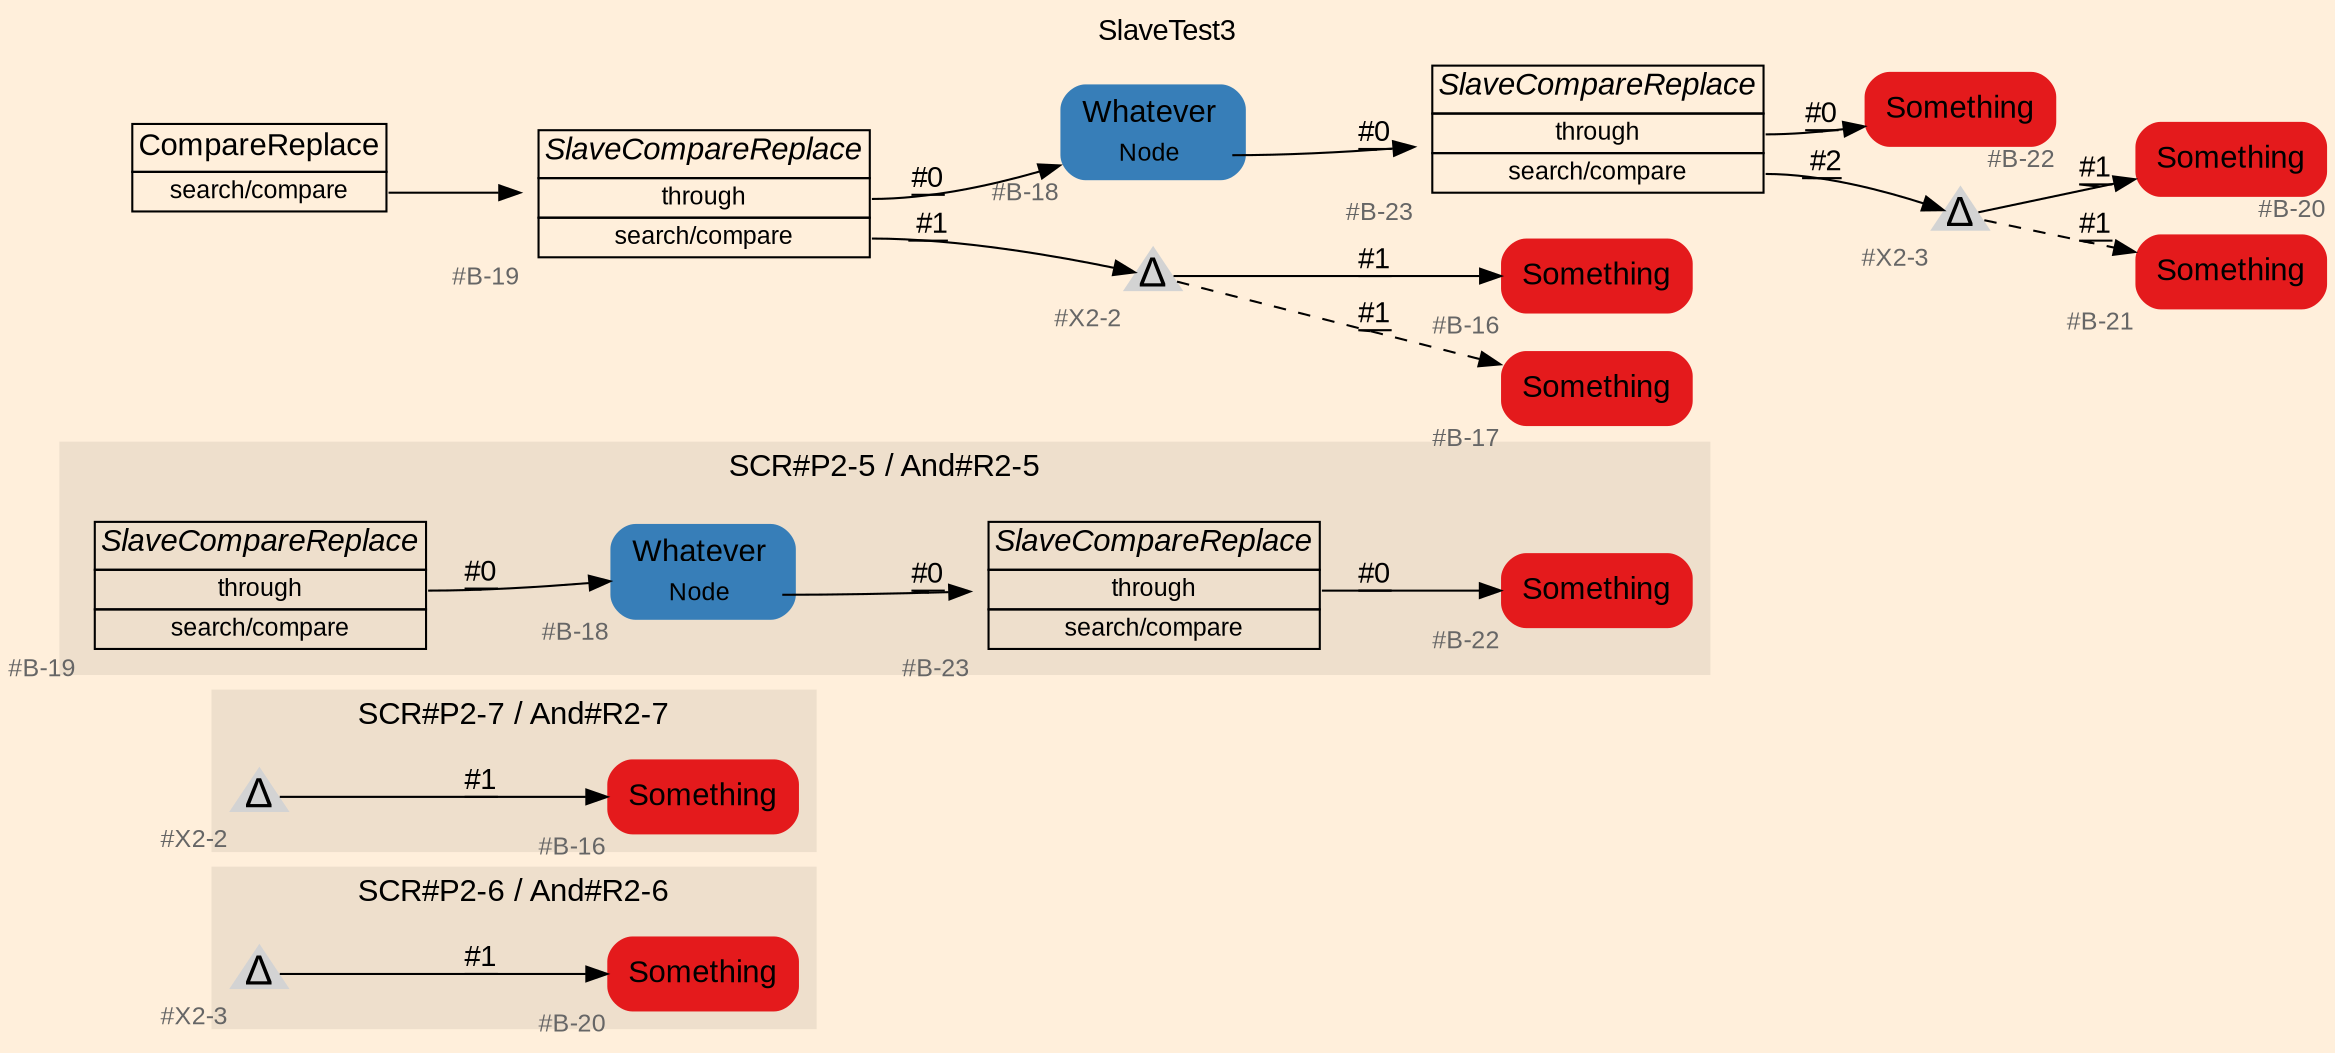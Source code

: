 digraph "SlaveTest3" {
label = "SlaveTest3"
labelloc = t
graph [
    rankdir = "LR"
    ranksep = 0.3
    bgcolor = antiquewhite1
    color = black
    fontcolor = black
    fontname = "Arial"
];
node [
    fontname = "Arial"
];
edge [
    fontname = "Arial"
];

// -------------------- figure And#R2-6 --------------------
// -------- region And#R2-6 ----------
subgraph "clusterAnd#R2-6" {
    label = "SCR#P2-6 / And#R2-6"
    style = "filled"
    color = antiquewhite2
    fontsize = "15"
    // -------- block And#R2-6/#B-20 ----------
    "And#R2-6/#B-20" [
        fillcolor = "/set19/1"
        xlabel = "#B-20"
        fontsize = "12"
        fontcolor = grey40
        shape = "plaintext"
        label = <<TABLE BORDER="0" CELLBORDER="0" CELLSPACING="0">
         <TR><TD><FONT COLOR="black" POINT-SIZE="15">Something</FONT></TD></TR>
        </TABLE>>
        style = "rounded,filled"
    ];
    
    // -------- block And#R2-6/#X2-3 ----------
    "And#R2-6/#X2-3" [
        xlabel = "#X2-3"
        fontsize = "12"
        fontcolor = grey40
        shape = "triangle"
        label = <<FONT COLOR="black" POINT-SIZE="20">Δ</FONT>>
        style = "filled"
        penwidth = 0.0
        fixedsize = true
        width = 0.4
        height = 0.4
    ];
    
}

"And#R2-6/#X2-3" -> "And#R2-6/#B-20" [
    label = "#1"
    decorate = true
    color = black
    fontcolor = black
];


// -------------------- figure And#R2-7 --------------------
// -------- region And#R2-7 ----------
subgraph "clusterAnd#R2-7" {
    label = "SCR#P2-7 / And#R2-7"
    style = "filled"
    color = antiquewhite2
    fontsize = "15"
    // -------- block And#R2-7/#B-16 ----------
    "And#R2-7/#B-16" [
        fillcolor = "/set19/1"
        xlabel = "#B-16"
        fontsize = "12"
        fontcolor = grey40
        shape = "plaintext"
        label = <<TABLE BORDER="0" CELLBORDER="0" CELLSPACING="0">
         <TR><TD><FONT COLOR="black" POINT-SIZE="15">Something</FONT></TD></TR>
        </TABLE>>
        style = "rounded,filled"
    ];
    
    // -------- block And#R2-7/#X2-2 ----------
    "And#R2-7/#X2-2" [
        xlabel = "#X2-2"
        fontsize = "12"
        fontcolor = grey40
        shape = "triangle"
        label = <<FONT COLOR="black" POINT-SIZE="20">Δ</FONT>>
        style = "filled"
        penwidth = 0.0
        fixedsize = true
        width = 0.4
        height = 0.4
    ];
    
}

"And#R2-7/#X2-2" -> "And#R2-7/#B-16" [
    label = "#1"
    decorate = true
    color = black
    fontcolor = black
];


// -------------------- figure And#R2-5 --------------------
// -------- region And#R2-5 ----------
subgraph "clusterAnd#R2-5" {
    label = "SCR#P2-5 / And#R2-5"
    style = "filled"
    color = antiquewhite2
    fontsize = "15"
    // -------- block And#R2-5/#B-23 ----------
    "And#R2-5/#B-23" [
        fillcolor = antiquewhite2
        xlabel = "#B-23"
        fontsize = "12"
        fontcolor = grey40
        shape = "plaintext"
        label = <<TABLE BORDER="0" CELLBORDER="1" CELLSPACING="0">
         <TR><TD><FONT COLOR="black" POINT-SIZE="15"><I>SlaveCompareReplace</I></FONT></TD></TR>
         <TR><TD PORT="port0"><FONT COLOR="black" POINT-SIZE="12">through</FONT></TD></TR>
         <TR><TD PORT="port1"><FONT COLOR="black" POINT-SIZE="12">search/compare</FONT></TD></TR>
        </TABLE>>
        style = "filled"
        color = black
    ];
    
    // -------- block And#R2-5/#B-22 ----------
    "And#R2-5/#B-22" [
        fillcolor = "/set19/1"
        xlabel = "#B-22"
        fontsize = "12"
        fontcolor = grey40
        shape = "plaintext"
        label = <<TABLE BORDER="0" CELLBORDER="0" CELLSPACING="0">
         <TR><TD><FONT COLOR="black" POINT-SIZE="15">Something</FONT></TD></TR>
        </TABLE>>
        style = "rounded,filled"
    ];
    
    // -------- block And#R2-5/#B-18 ----------
    "And#R2-5/#B-18" [
        fillcolor = "/set19/2"
        xlabel = "#B-18"
        fontsize = "12"
        fontcolor = grey40
        shape = "plaintext"
        label = <<TABLE BORDER="0" CELLBORDER="0" CELLSPACING="0">
         <TR><TD><FONT COLOR="black" POINT-SIZE="15">Whatever</FONT></TD></TR>
         <TR><TD><FONT COLOR="black" POINT-SIZE="12">Node</FONT></TD><TD PORT="port0"></TD></TR>
        </TABLE>>
        style = "rounded,filled"
    ];
    
    // -------- block And#R2-5/#B-19 ----------
    "And#R2-5/#B-19" [
        fillcolor = antiquewhite2
        xlabel = "#B-19"
        fontsize = "12"
        fontcolor = grey40
        shape = "plaintext"
        label = <<TABLE BORDER="0" CELLBORDER="1" CELLSPACING="0">
         <TR><TD><FONT COLOR="black" POINT-SIZE="15"><I>SlaveCompareReplace</I></FONT></TD></TR>
         <TR><TD PORT="port0"><FONT COLOR="black" POINT-SIZE="12">through</FONT></TD></TR>
         <TR><TD PORT="port1"><FONT COLOR="black" POINT-SIZE="12">search/compare</FONT></TD></TR>
        </TABLE>>
        style = "filled"
        color = black
    ];
    
}

"And#R2-5/#B-23":port0 -> "And#R2-5/#B-22" [
    label = "#0"
    decorate = true
    color = black
    fontcolor = black
];

"And#R2-5/#B-18":port0 -> "And#R2-5/#B-23" [
    label = "#0"
    decorate = true
    color = black
    fontcolor = black
];

"And#R2-5/#B-19":port0 -> "And#R2-5/#B-18" [
    label = "#0"
    decorate = true
    color = black
    fontcolor = black
];


// -------------------- transformation figure --------------------
// -------- block CR#X2-4 ----------
"CR#X2-4" [
    fillcolor = antiquewhite1
    fontsize = "12"
    fontcolor = grey40
    shape = "plaintext"
    label = <<TABLE BORDER="0" CELLBORDER="1" CELLSPACING="0">
     <TR><TD><FONT COLOR="black" POINT-SIZE="15">CompareReplace</FONT></TD></TR>
     <TR><TD PORT="port0"><FONT COLOR="black" POINT-SIZE="12">search/compare</FONT></TD></TR>
    </TABLE>>
    style = "filled"
    color = black
];

// -------- block #B-19 ----------
"#B-19" [
    fillcolor = antiquewhite1
    xlabel = "#B-19"
    fontsize = "12"
    fontcolor = grey40
    shape = "plaintext"
    label = <<TABLE BORDER="0" CELLBORDER="1" CELLSPACING="0">
     <TR><TD><FONT COLOR="black" POINT-SIZE="15"><I>SlaveCompareReplace</I></FONT></TD></TR>
     <TR><TD PORT="port0"><FONT COLOR="black" POINT-SIZE="12">through</FONT></TD></TR>
     <TR><TD PORT="port1"><FONT COLOR="black" POINT-SIZE="12">search/compare</FONT></TD></TR>
    </TABLE>>
    style = "filled"
    color = black
];

// -------- block #B-18 ----------
"#B-18" [
    fillcolor = "/set19/2"
    xlabel = "#B-18"
    fontsize = "12"
    fontcolor = grey40
    shape = "plaintext"
    label = <<TABLE BORDER="0" CELLBORDER="0" CELLSPACING="0">
     <TR><TD><FONT COLOR="black" POINT-SIZE="15">Whatever</FONT></TD></TR>
     <TR><TD><FONT COLOR="black" POINT-SIZE="12">Node</FONT></TD><TD PORT="port0"></TD></TR>
    </TABLE>>
    style = "rounded,filled"
];

// -------- block #B-23 ----------
"#B-23" [
    fillcolor = antiquewhite1
    xlabel = "#B-23"
    fontsize = "12"
    fontcolor = grey40
    shape = "plaintext"
    label = <<TABLE BORDER="0" CELLBORDER="1" CELLSPACING="0">
     <TR><TD><FONT COLOR="black" POINT-SIZE="15"><I>SlaveCompareReplace</I></FONT></TD></TR>
     <TR><TD PORT="port0"><FONT COLOR="black" POINT-SIZE="12">through</FONT></TD></TR>
     <TR><TD PORT="port1"><FONT COLOR="black" POINT-SIZE="12">search/compare</FONT></TD></TR>
    </TABLE>>
    style = "filled"
    color = black
];

// -------- block #B-22 ----------
"#B-22" [
    fillcolor = "/set19/1"
    xlabel = "#B-22"
    fontsize = "12"
    fontcolor = grey40
    shape = "plaintext"
    label = <<TABLE BORDER="0" CELLBORDER="0" CELLSPACING="0">
     <TR><TD><FONT COLOR="black" POINT-SIZE="15">Something</FONT></TD></TR>
    </TABLE>>
    style = "rounded,filled"
];

// -------- block #X2-3 ----------
"#X2-3" [
    xlabel = "#X2-3"
    fontsize = "12"
    fontcolor = grey40
    shape = "triangle"
    label = <<FONT COLOR="black" POINT-SIZE="20">Δ</FONT>>
    style = "filled"
    penwidth = 0.0
    fixedsize = true
    width = 0.4
    height = 0.4
];

// -------- block #B-20 ----------
"#B-20" [
    fillcolor = "/set19/1"
    xlabel = "#B-20"
    fontsize = "12"
    fontcolor = grey40
    shape = "plaintext"
    label = <<TABLE BORDER="0" CELLBORDER="0" CELLSPACING="0">
     <TR><TD><FONT COLOR="black" POINT-SIZE="15">Something</FONT></TD></TR>
    </TABLE>>
    style = "rounded,filled"
];

// -------- block #B-21 ----------
"#B-21" [
    fillcolor = "/set19/1"
    xlabel = "#B-21"
    fontsize = "12"
    fontcolor = grey40
    shape = "plaintext"
    label = <<TABLE BORDER="0" CELLBORDER="0" CELLSPACING="0">
     <TR><TD><FONT COLOR="black" POINT-SIZE="15">Something</FONT></TD></TR>
    </TABLE>>
    style = "rounded,filled"
];

// -------- block #X2-2 ----------
"#X2-2" [
    xlabel = "#X2-2"
    fontsize = "12"
    fontcolor = grey40
    shape = "triangle"
    label = <<FONT COLOR="black" POINT-SIZE="20">Δ</FONT>>
    style = "filled"
    penwidth = 0.0
    fixedsize = true
    width = 0.4
    height = 0.4
];

// -------- block #B-16 ----------
"#B-16" [
    fillcolor = "/set19/1"
    xlabel = "#B-16"
    fontsize = "12"
    fontcolor = grey40
    shape = "plaintext"
    label = <<TABLE BORDER="0" CELLBORDER="0" CELLSPACING="0">
     <TR><TD><FONT COLOR="black" POINT-SIZE="15">Something</FONT></TD></TR>
    </TABLE>>
    style = "rounded,filled"
];

// -------- block #B-17 ----------
"#B-17" [
    fillcolor = "/set19/1"
    xlabel = "#B-17"
    fontsize = "12"
    fontcolor = grey40
    shape = "plaintext"
    label = <<TABLE BORDER="0" CELLBORDER="0" CELLSPACING="0">
     <TR><TD><FONT COLOR="black" POINT-SIZE="15">Something</FONT></TD></TR>
    </TABLE>>
    style = "rounded,filled"
];

"CR#X2-4":port0 -> "#B-19" [
    label = ""
    decorate = true
    color = black
    fontcolor = black
];

"#B-19":port0 -> "#B-18" [
    label = "#0"
    decorate = true
    color = black
    fontcolor = black
];

"#B-19":port1 -> "#X2-2" [
    label = " #1"
    decorate = true
    color = black
    fontcolor = black
];

"#B-18":port0 -> "#B-23" [
    label = "#0"
    decorate = true
    color = black
    fontcolor = black
];

"#B-23":port0 -> "#B-22" [
    label = "#0"
    decorate = true
    color = black
    fontcolor = black
];

"#B-23":port1 -> "#X2-3" [
    label = " #2"
    decorate = true
    color = black
    fontcolor = black
];

"#X2-3" -> "#B-20" [
    label = "#1"
    decorate = true
    color = black
    fontcolor = black
];

"#X2-3" -> "#B-21" [
    style="dashed"
    label = "#1"
    decorate = true
    color = black
    fontcolor = black
];

"#X2-2" -> "#B-16" [
    label = "#1"
    decorate = true
    color = black
    fontcolor = black
];

"#X2-2" -> "#B-17" [
    style="dashed"
    label = "#1"
    decorate = true
    color = black
    fontcolor = black
];


}

